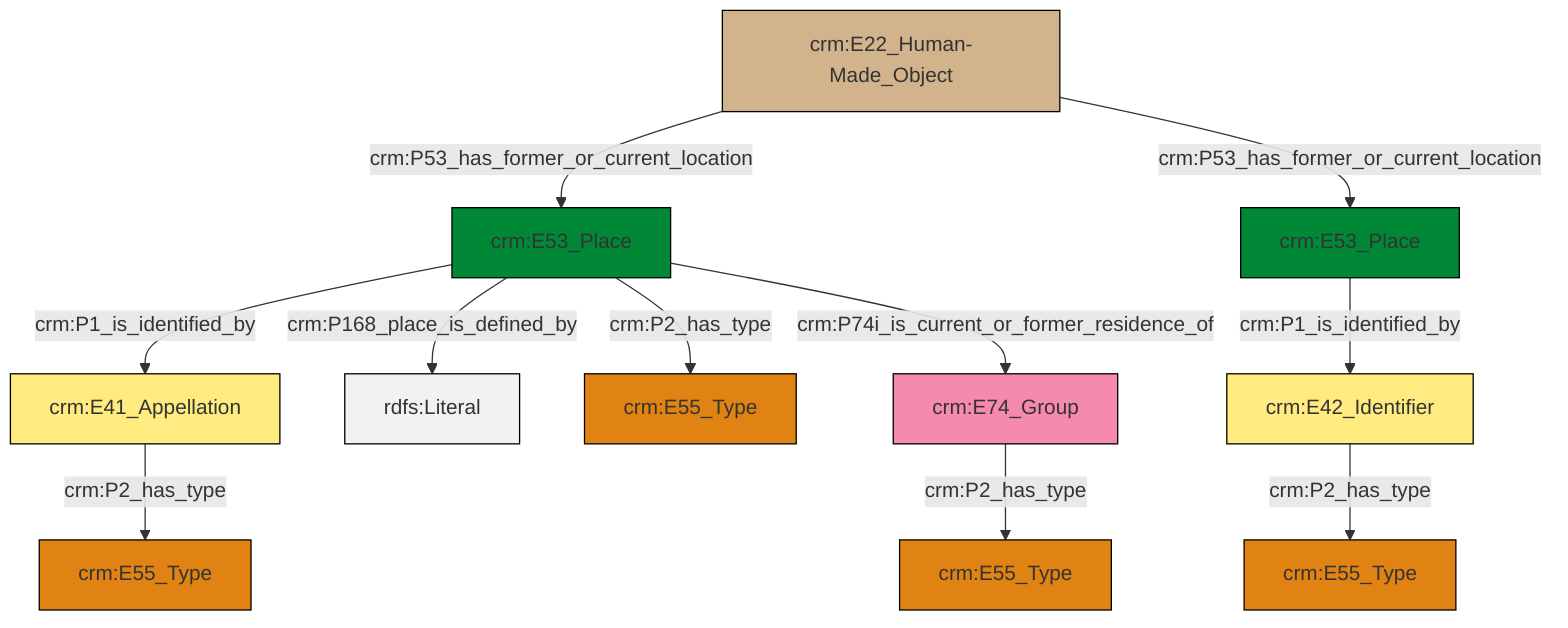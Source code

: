 graph TD
classDef Literal fill:#f2f2f2,stroke:#000000;
classDef CRM_Entity fill:#FFFFFF,stroke:#000000;
classDef Temporal_Entity fill:#00C9E6, stroke:#000000;
classDef Type fill:#E18312, stroke:#000000;
classDef Time-Span fill:#2C9C91, stroke:#000000;
classDef Appellation fill:#FFEB7F, stroke:#000000;
classDef Place fill:#008836, stroke:#000000;
classDef Persistent_Item fill:#B266B2, stroke:#000000;
classDef Conceptual_Object fill:#FFD700, stroke:#000000;
classDef Physical_Thing fill:#D2B48C, stroke:#000000;
classDef Actor fill:#f58aad, stroke:#000000;
classDef PC_Classes fill:#4ce600, stroke:#000000;
classDef Multi fill:#cccccc,stroke:#000000;

4["crm:E74_Group"]:::Actor -->|crm:P2_has_type| 2["crm:E55_Type"]:::Type
5["crm:E53_Place"]:::Place -->|crm:P1_is_identified_by| 6["crm:E42_Identifier"]:::Appellation
0["crm:E53_Place"]:::Place -->|crm:P1_is_identified_by| 7["crm:E41_Appellation"]:::Appellation
8["crm:E22_Human-Made_Object"]:::Physical_Thing -->|crm:P53_has_former_or_current_location| 0["crm:E53_Place"]:::Place
0["crm:E53_Place"]:::Place -->|crm:P168_place_is_defined_by| 11[rdfs:Literal]:::Literal
0["crm:E53_Place"]:::Place -->|crm:P2_has_type| 19["crm:E55_Type"]:::Type
7["crm:E41_Appellation"]:::Appellation -->|crm:P2_has_type| 16["crm:E55_Type"]:::Type
6["crm:E42_Identifier"]:::Appellation -->|crm:P2_has_type| 12["crm:E55_Type"]:::Type
0["crm:E53_Place"]:::Place -->|crm:P74i_is_current_or_former_residence_of| 4["crm:E74_Group"]:::Actor
8["crm:E22_Human-Made_Object"]:::Physical_Thing -->|crm:P53_has_former_or_current_location| 5["crm:E53_Place"]:::Place